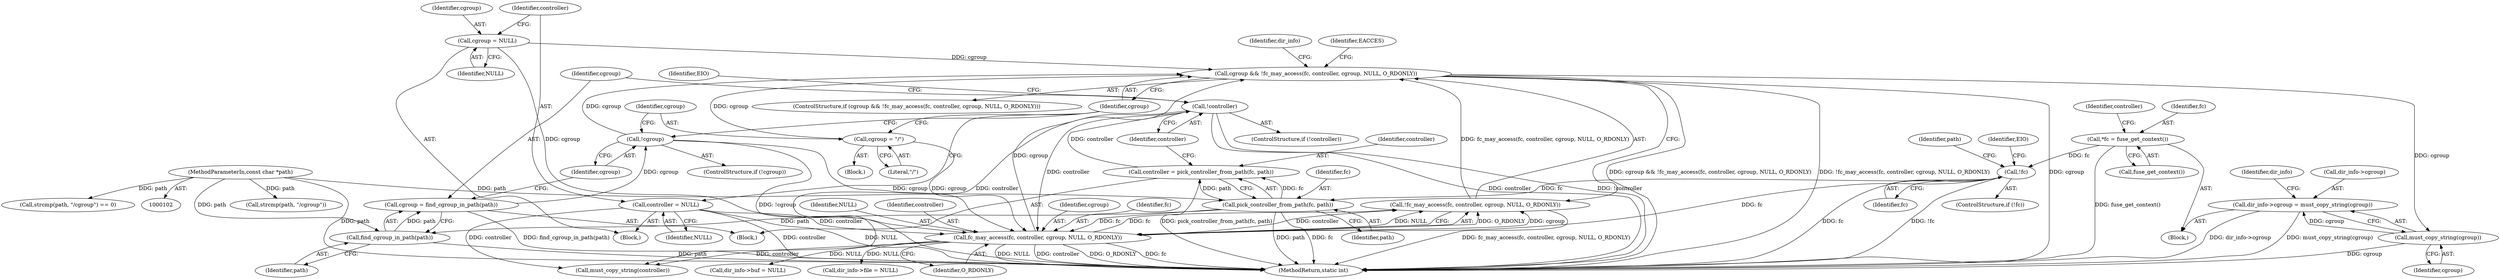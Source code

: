 digraph "1_lxcfs_a8b6c3e0537e90fba3c55910fd1b7229d54a60a7_3@API" {
"1000191" [label="(Call,dir_info->cgroup = must_copy_string(cgroup))"];
"1000195" [label="(Call,must_copy_string(cgroup))"];
"1000160" [label="(Call,cgroup && !fc_may_access(fc, controller, cgroup, NULL, O_RDONLY))"];
"1000129" [label="(Call,cgroup = NULL)"];
"1000156" [label="(Call,cgroup = \"/\")"];
"1000163" [label="(Call,fc_may_access(fc, controller, cgroup, NULL, O_RDONLY))"];
"1000139" [label="(Call,pick_controller_from_path(fc, path))"];
"1000117" [label="(Call,!fc)"];
"1000107" [label="(Call,*fc = fuse_get_context())"];
"1000103" [label="(MethodParameterIn,const char *path)"];
"1000143" [label="(Call,!controller)"];
"1000137" [label="(Call,controller = pick_controller_from_path(fc, path))"];
"1000132" [label="(Call,controller = NULL)"];
"1000153" [label="(Call,!cgroup)"];
"1000148" [label="(Call,cgroup = find_cgroup_in_path(path))"];
"1000150" [label="(Call,find_cgroup_in_path(path))"];
"1000162" [label="(Call,!fc_may_access(fc, controller, cgroup, NULL, O_RDONLY))"];
"1000133" [label="(Identifier,controller)"];
"1000143" [label="(Call,!controller)"];
"1000116" [label="(ControlStructure,if (!fc))"];
"1000161" [label="(Identifier,cgroup)"];
"1000124" [label="(Call,strcmp(path, \"/cgroup\"))"];
"1000151" [label="(Identifier,path)"];
"1000192" [label="(Call,dir_info->cgroup)"];
"1000226" [label="(MethodReturn,static int)"];
"1000156" [label="(Call,cgroup = \"/\")"];
"1000114" [label="(Identifier,controller)"];
"1000128" [label="(Block,)"];
"1000137" [label="(Call,controller = pick_controller_from_path(fc, path))"];
"1000168" [label="(Identifier,O_RDONLY)"];
"1000150" [label="(Call,find_cgroup_in_path(path))"];
"1000141" [label="(Identifier,path)"];
"1000134" [label="(Identifier,NULL)"];
"1000118" [label="(Identifier,fc)"];
"1000123" [label="(Call,strcmp(path, \"/cgroup\") == 0)"];
"1000195" [label="(Call,must_copy_string(cgroup))"];
"1000155" [label="(Block,)"];
"1000166" [label="(Identifier,cgroup)"];
"1000125" [label="(Identifier,path)"];
"1000152" [label="(ControlStructure,if (!cgroup))"];
"1000164" [label="(Identifier,fc)"];
"1000174" [label="(Identifier,dir_info)"];
"1000159" [label="(ControlStructure,if (cgroup && !fc_may_access(fc, controller, cgroup, NULL, O_RDONLY)))"];
"1000191" [label="(Call,dir_info->cgroup = must_copy_string(cgroup))"];
"1000140" [label="(Identifier,fc)"];
"1000142" [label="(ControlStructure,if (!controller))"];
"1000105" [label="(Block,)"];
"1000162" [label="(Call,!fc_may_access(fc, controller, cgroup, NULL, O_RDONLY))"];
"1000129" [label="(Call,cgroup = NULL)"];
"1000138" [label="(Identifier,controller)"];
"1000157" [label="(Identifier,cgroup)"];
"1000108" [label="(Identifier,fc)"];
"1000130" [label="(Identifier,cgroup)"];
"1000144" [label="(Identifier,controller)"];
"1000117" [label="(Call,!fc)"];
"1000189" [label="(Call,must_copy_string(controller))"];
"1000107" [label="(Call,*fc = fuse_get_context())"];
"1000103" [label="(MethodParameterIn,const char *path)"];
"1000121" [label="(Identifier,EIO)"];
"1000139" [label="(Call,pick_controller_from_path(fc, path))"];
"1000158" [label="(Literal,\"/\")"];
"1000196" [label="(Identifier,cgroup)"];
"1000148" [label="(Call,cgroup = find_cgroup_in_path(path))"];
"1000163" [label="(Call,fc_may_access(fc, controller, cgroup, NULL, O_RDONLY))"];
"1000153" [label="(Call,!cgroup)"];
"1000149" [label="(Identifier,cgroup)"];
"1000109" [label="(Call,fuse_get_context())"];
"1000132" [label="(Call,controller = NULL)"];
"1000154" [label="(Identifier,cgroup)"];
"1000172" [label="(Identifier,EACCES)"];
"1000160" [label="(Call,cgroup && !fc_may_access(fc, controller, cgroup, NULL, O_RDONLY))"];
"1000147" [label="(Identifier,EIO)"];
"1000202" [label="(Call,dir_info->buf = NULL)"];
"1000131" [label="(Identifier,NULL)"];
"1000167" [label="(Identifier,NULL)"];
"1000199" [label="(Identifier,dir_info)"];
"1000207" [label="(Call,dir_info->file = NULL)"];
"1000165" [label="(Identifier,controller)"];
"1000136" [label="(Block,)"];
"1000191" -> "1000105"  [label="AST: "];
"1000191" -> "1000195"  [label="CFG: "];
"1000192" -> "1000191"  [label="AST: "];
"1000195" -> "1000191"  [label="AST: "];
"1000199" -> "1000191"  [label="CFG: "];
"1000191" -> "1000226"  [label="DDG: must_copy_string(cgroup)"];
"1000191" -> "1000226"  [label="DDG: dir_info->cgroup"];
"1000195" -> "1000191"  [label="DDG: cgroup"];
"1000195" -> "1000196"  [label="CFG: "];
"1000196" -> "1000195"  [label="AST: "];
"1000195" -> "1000226"  [label="DDG: cgroup"];
"1000160" -> "1000195"  [label="DDG: cgroup"];
"1000160" -> "1000159"  [label="AST: "];
"1000160" -> "1000161"  [label="CFG: "];
"1000160" -> "1000162"  [label="CFG: "];
"1000161" -> "1000160"  [label="AST: "];
"1000162" -> "1000160"  [label="AST: "];
"1000172" -> "1000160"  [label="CFG: "];
"1000174" -> "1000160"  [label="CFG: "];
"1000160" -> "1000226"  [label="DDG: cgroup && !fc_may_access(fc, controller, cgroup, NULL, O_RDONLY)"];
"1000160" -> "1000226"  [label="DDG: !fc_may_access(fc, controller, cgroup, NULL, O_RDONLY)"];
"1000160" -> "1000226"  [label="DDG: cgroup"];
"1000129" -> "1000160"  [label="DDG: cgroup"];
"1000156" -> "1000160"  [label="DDG: cgroup"];
"1000163" -> "1000160"  [label="DDG: cgroup"];
"1000153" -> "1000160"  [label="DDG: cgroup"];
"1000162" -> "1000160"  [label="DDG: fc_may_access(fc, controller, cgroup, NULL, O_RDONLY)"];
"1000129" -> "1000128"  [label="AST: "];
"1000129" -> "1000131"  [label="CFG: "];
"1000130" -> "1000129"  [label="AST: "];
"1000131" -> "1000129"  [label="AST: "];
"1000133" -> "1000129"  [label="CFG: "];
"1000129" -> "1000163"  [label="DDG: cgroup"];
"1000156" -> "1000155"  [label="AST: "];
"1000156" -> "1000158"  [label="CFG: "];
"1000157" -> "1000156"  [label="AST: "];
"1000158" -> "1000156"  [label="AST: "];
"1000161" -> "1000156"  [label="CFG: "];
"1000156" -> "1000163"  [label="DDG: cgroup"];
"1000163" -> "1000162"  [label="AST: "];
"1000163" -> "1000168"  [label="CFG: "];
"1000164" -> "1000163"  [label="AST: "];
"1000165" -> "1000163"  [label="AST: "];
"1000166" -> "1000163"  [label="AST: "];
"1000167" -> "1000163"  [label="AST: "];
"1000168" -> "1000163"  [label="AST: "];
"1000162" -> "1000163"  [label="CFG: "];
"1000163" -> "1000226"  [label="DDG: O_RDONLY"];
"1000163" -> "1000226"  [label="DDG: fc"];
"1000163" -> "1000226"  [label="DDG: NULL"];
"1000163" -> "1000226"  [label="DDG: controller"];
"1000163" -> "1000162"  [label="DDG: O_RDONLY"];
"1000163" -> "1000162"  [label="DDG: cgroup"];
"1000163" -> "1000162"  [label="DDG: fc"];
"1000163" -> "1000162"  [label="DDG: controller"];
"1000163" -> "1000162"  [label="DDG: NULL"];
"1000139" -> "1000163"  [label="DDG: fc"];
"1000117" -> "1000163"  [label="DDG: fc"];
"1000143" -> "1000163"  [label="DDG: controller"];
"1000132" -> "1000163"  [label="DDG: controller"];
"1000153" -> "1000163"  [label="DDG: cgroup"];
"1000163" -> "1000189"  [label="DDG: controller"];
"1000163" -> "1000202"  [label="DDG: NULL"];
"1000163" -> "1000207"  [label="DDG: NULL"];
"1000139" -> "1000137"  [label="AST: "];
"1000139" -> "1000141"  [label="CFG: "];
"1000140" -> "1000139"  [label="AST: "];
"1000141" -> "1000139"  [label="AST: "];
"1000137" -> "1000139"  [label="CFG: "];
"1000139" -> "1000226"  [label="DDG: path"];
"1000139" -> "1000226"  [label="DDG: fc"];
"1000139" -> "1000137"  [label="DDG: fc"];
"1000139" -> "1000137"  [label="DDG: path"];
"1000117" -> "1000139"  [label="DDG: fc"];
"1000103" -> "1000139"  [label="DDG: path"];
"1000139" -> "1000150"  [label="DDG: path"];
"1000117" -> "1000116"  [label="AST: "];
"1000117" -> "1000118"  [label="CFG: "];
"1000118" -> "1000117"  [label="AST: "];
"1000121" -> "1000117"  [label="CFG: "];
"1000125" -> "1000117"  [label="CFG: "];
"1000117" -> "1000226"  [label="DDG: !fc"];
"1000117" -> "1000226"  [label="DDG: fc"];
"1000107" -> "1000117"  [label="DDG: fc"];
"1000107" -> "1000105"  [label="AST: "];
"1000107" -> "1000109"  [label="CFG: "];
"1000108" -> "1000107"  [label="AST: "];
"1000109" -> "1000107"  [label="AST: "];
"1000114" -> "1000107"  [label="CFG: "];
"1000107" -> "1000226"  [label="DDG: fuse_get_context()"];
"1000103" -> "1000102"  [label="AST: "];
"1000103" -> "1000226"  [label="DDG: path"];
"1000103" -> "1000123"  [label="DDG: path"];
"1000103" -> "1000124"  [label="DDG: path"];
"1000103" -> "1000150"  [label="DDG: path"];
"1000143" -> "1000142"  [label="AST: "];
"1000143" -> "1000144"  [label="CFG: "];
"1000144" -> "1000143"  [label="AST: "];
"1000147" -> "1000143"  [label="CFG: "];
"1000149" -> "1000143"  [label="CFG: "];
"1000143" -> "1000226"  [label="DDG: controller"];
"1000143" -> "1000226"  [label="DDG: !controller"];
"1000137" -> "1000143"  [label="DDG: controller"];
"1000143" -> "1000189"  [label="DDG: controller"];
"1000137" -> "1000136"  [label="AST: "];
"1000138" -> "1000137"  [label="AST: "];
"1000144" -> "1000137"  [label="CFG: "];
"1000137" -> "1000226"  [label="DDG: pick_controller_from_path(fc, path)"];
"1000132" -> "1000128"  [label="AST: "];
"1000132" -> "1000134"  [label="CFG: "];
"1000133" -> "1000132"  [label="AST: "];
"1000134" -> "1000132"  [label="AST: "];
"1000161" -> "1000132"  [label="CFG: "];
"1000132" -> "1000226"  [label="DDG: controller"];
"1000132" -> "1000226"  [label="DDG: NULL"];
"1000132" -> "1000189"  [label="DDG: controller"];
"1000153" -> "1000152"  [label="AST: "];
"1000153" -> "1000154"  [label="CFG: "];
"1000154" -> "1000153"  [label="AST: "];
"1000157" -> "1000153"  [label="CFG: "];
"1000161" -> "1000153"  [label="CFG: "];
"1000153" -> "1000226"  [label="DDG: !cgroup"];
"1000148" -> "1000153"  [label="DDG: cgroup"];
"1000148" -> "1000136"  [label="AST: "];
"1000148" -> "1000150"  [label="CFG: "];
"1000149" -> "1000148"  [label="AST: "];
"1000150" -> "1000148"  [label="AST: "];
"1000154" -> "1000148"  [label="CFG: "];
"1000148" -> "1000226"  [label="DDG: find_cgroup_in_path(path)"];
"1000150" -> "1000148"  [label="DDG: path"];
"1000150" -> "1000151"  [label="CFG: "];
"1000151" -> "1000150"  [label="AST: "];
"1000150" -> "1000226"  [label="DDG: path"];
"1000162" -> "1000226"  [label="DDG: fc_may_access(fc, controller, cgroup, NULL, O_RDONLY)"];
}
